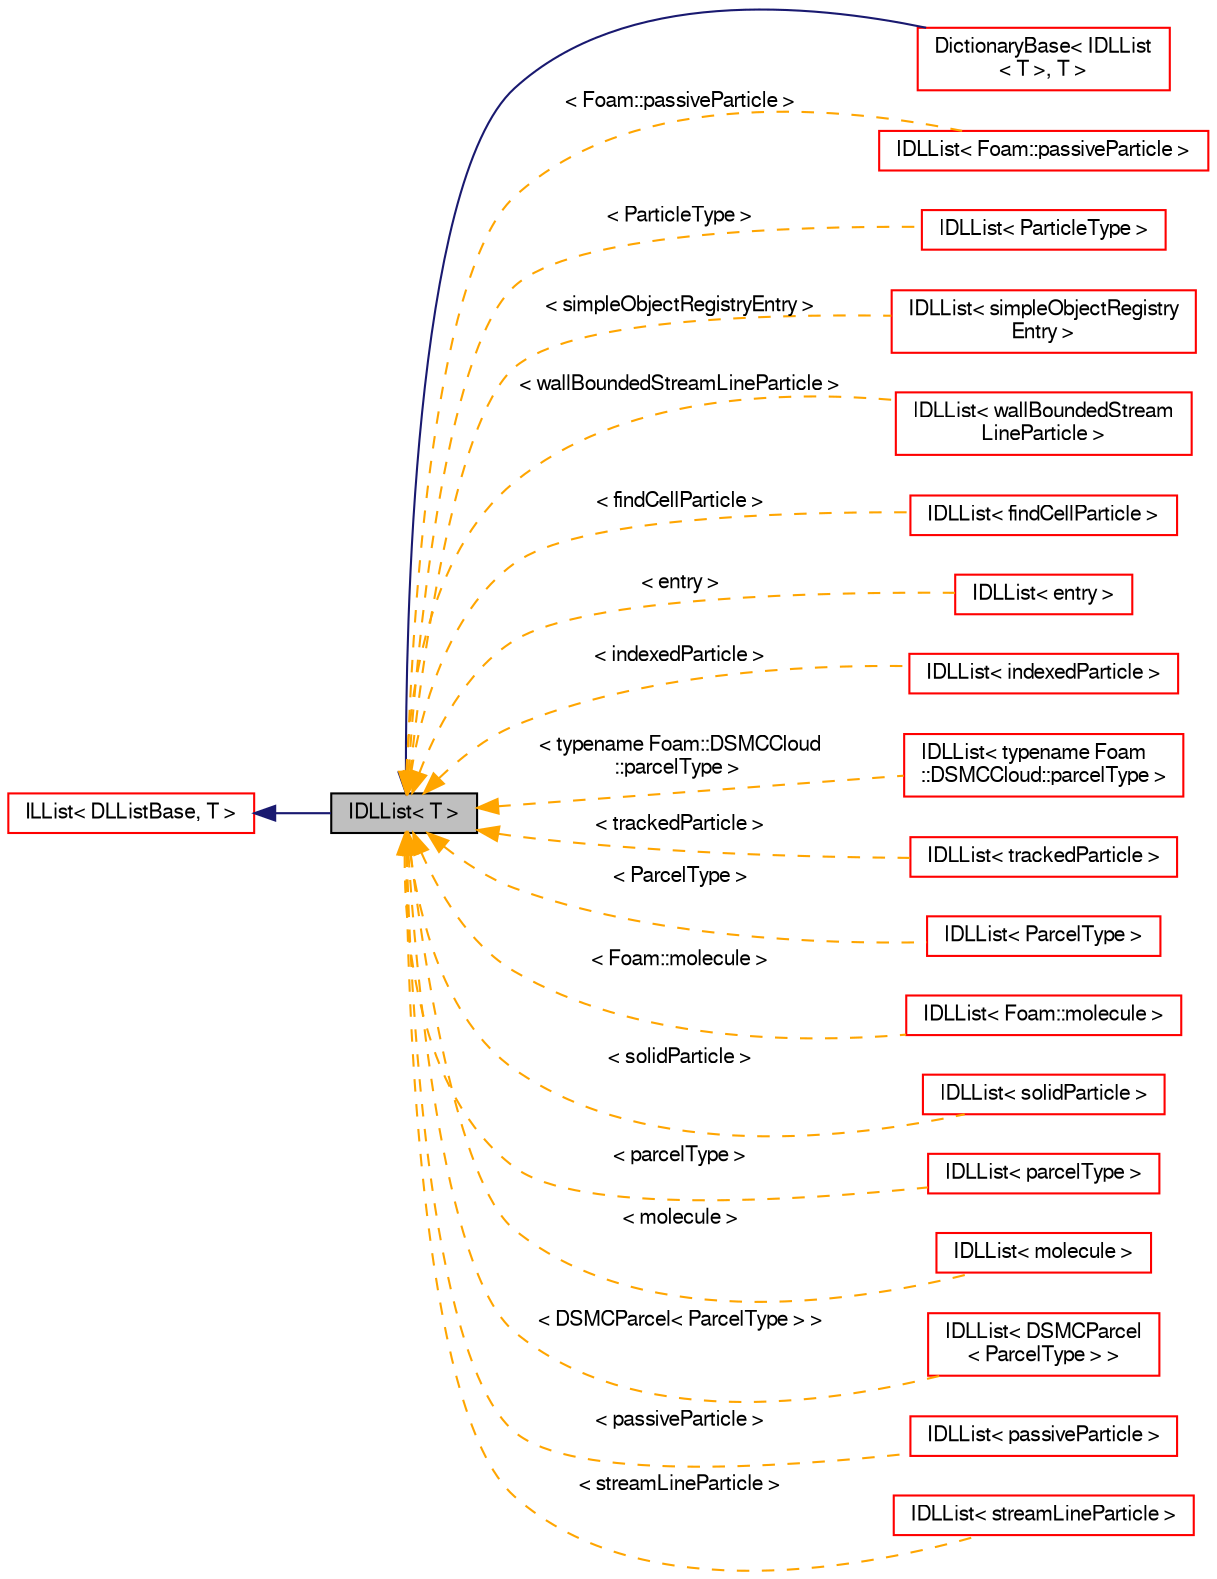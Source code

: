 digraph "IDLList&lt; T &gt;"
{
  bgcolor="transparent";
  edge [fontname="FreeSans",fontsize="10",labelfontname="FreeSans",labelfontsize="10"];
  node [fontname="FreeSans",fontsize="10",shape=record];
  rankdir="LR";
  Node1 [label="IDLList\< T \>",height=0.2,width=0.4,color="black", fillcolor="grey75", style="filled" fontcolor="black"];
  Node2 -> Node1 [dir="back",color="midnightblue",fontsize="10",style="solid",fontname="FreeSans"];
  Node2 [label="ILList\< DLListBase, T \>",height=0.2,width=0.4,color="red",URL="$a01005.html"];
  Node1 -> Node3 [dir="back",color="midnightblue",fontsize="10",style="solid",fontname="FreeSans"];
  Node3 [label="DictionaryBase\< IDLList\l\< T \>, T \>",height=0.2,width=0.4,color="red",URL="$a00503.html"];
  Node1 -> Node4 [dir="back",color="orange",fontsize="10",style="dashed",label=" \< Foam::passiveParticle \>" ,fontname="FreeSans"];
  Node4 [label="IDLList\< Foam::passiveParticle \>",height=0.2,width=0.4,color="red",URL="$a00999.html"];
  Node1 -> Node5 [dir="back",color="orange",fontsize="10",style="dashed",label=" \< ParticleType \>" ,fontname="FreeSans"];
  Node5 [label="IDLList\< ParticleType \>",height=0.2,width=0.4,color="red",URL="$a00999.html"];
  Node1 -> Node6 [dir="back",color="orange",fontsize="10",style="dashed",label=" \< simpleObjectRegistryEntry \>" ,fontname="FreeSans"];
  Node6 [label="IDLList\< simpleObjectRegistry\lEntry \>",height=0.2,width=0.4,color="red",URL="$a00999.html"];
  Node1 -> Node7 [dir="back",color="orange",fontsize="10",style="dashed",label=" \< wallBoundedStreamLineParticle \>" ,fontname="FreeSans"];
  Node7 [label="IDLList\< wallBoundedStream\lLineParticle \>",height=0.2,width=0.4,color="red",URL="$a00999.html"];
  Node1 -> Node8 [dir="back",color="orange",fontsize="10",style="dashed",label=" \< findCellParticle \>" ,fontname="FreeSans"];
  Node8 [label="IDLList\< findCellParticle \>",height=0.2,width=0.4,color="red",URL="$a00999.html"];
  Node1 -> Node9 [dir="back",color="orange",fontsize="10",style="dashed",label=" \< entry \>" ,fontname="FreeSans"];
  Node9 [label="IDLList\< entry \>",height=0.2,width=0.4,color="red",URL="$a00999.html"];
  Node1 -> Node10 [dir="back",color="orange",fontsize="10",style="dashed",label=" \< indexedParticle \>" ,fontname="FreeSans"];
  Node10 [label="IDLList\< indexedParticle \>",height=0.2,width=0.4,color="red",URL="$a00999.html"];
  Node1 -> Node11 [dir="back",color="orange",fontsize="10",style="dashed",label=" \< typename Foam::DSMCCloud\l::parcelType \>" ,fontname="FreeSans"];
  Node11 [label="IDLList\< typename Foam\l::DSMCCloud::parcelType \>",height=0.2,width=0.4,color="red",URL="$a00999.html"];
  Node1 -> Node12 [dir="back",color="orange",fontsize="10",style="dashed",label=" \< trackedParticle \>" ,fontname="FreeSans"];
  Node12 [label="IDLList\< trackedParticle \>",height=0.2,width=0.4,color="red",URL="$a00999.html"];
  Node1 -> Node13 [dir="back",color="orange",fontsize="10",style="dashed",label=" \< ParcelType \>" ,fontname="FreeSans"];
  Node13 [label="IDLList\< ParcelType \>",height=0.2,width=0.4,color="red",URL="$a00999.html"];
  Node1 -> Node14 [dir="back",color="orange",fontsize="10",style="dashed",label=" \< Foam::molecule \>" ,fontname="FreeSans"];
  Node14 [label="IDLList\< Foam::molecule \>",height=0.2,width=0.4,color="red",URL="$a00999.html"];
  Node1 -> Node15 [dir="back",color="orange",fontsize="10",style="dashed",label=" \< solidParticle \>" ,fontname="FreeSans"];
  Node15 [label="IDLList\< solidParticle \>",height=0.2,width=0.4,color="red",URL="$a00999.html"];
  Node1 -> Node16 [dir="back",color="orange",fontsize="10",style="dashed",label=" \< parcelType \>" ,fontname="FreeSans"];
  Node16 [label="IDLList\< parcelType \>",height=0.2,width=0.4,color="red",URL="$a00999.html"];
  Node1 -> Node17 [dir="back",color="orange",fontsize="10",style="dashed",label=" \< molecule \>" ,fontname="FreeSans"];
  Node17 [label="IDLList\< molecule \>",height=0.2,width=0.4,color="red",URL="$a00999.html"];
  Node1 -> Node18 [dir="back",color="orange",fontsize="10",style="dashed",label=" \< DSMCParcel\< ParcelType \> \>" ,fontname="FreeSans"];
  Node18 [label="IDLList\< DSMCParcel\l\< ParcelType \> \>",height=0.2,width=0.4,color="red",URL="$a00999.html"];
  Node1 -> Node19 [dir="back",color="orange",fontsize="10",style="dashed",label=" \< passiveParticle \>" ,fontname="FreeSans"];
  Node19 [label="IDLList\< passiveParticle \>",height=0.2,width=0.4,color="red",URL="$a00999.html"];
  Node1 -> Node20 [dir="back",color="orange",fontsize="10",style="dashed",label=" \< streamLineParticle \>" ,fontname="FreeSans"];
  Node20 [label="IDLList\< streamLineParticle \>",height=0.2,width=0.4,color="red",URL="$a00999.html"];
}
